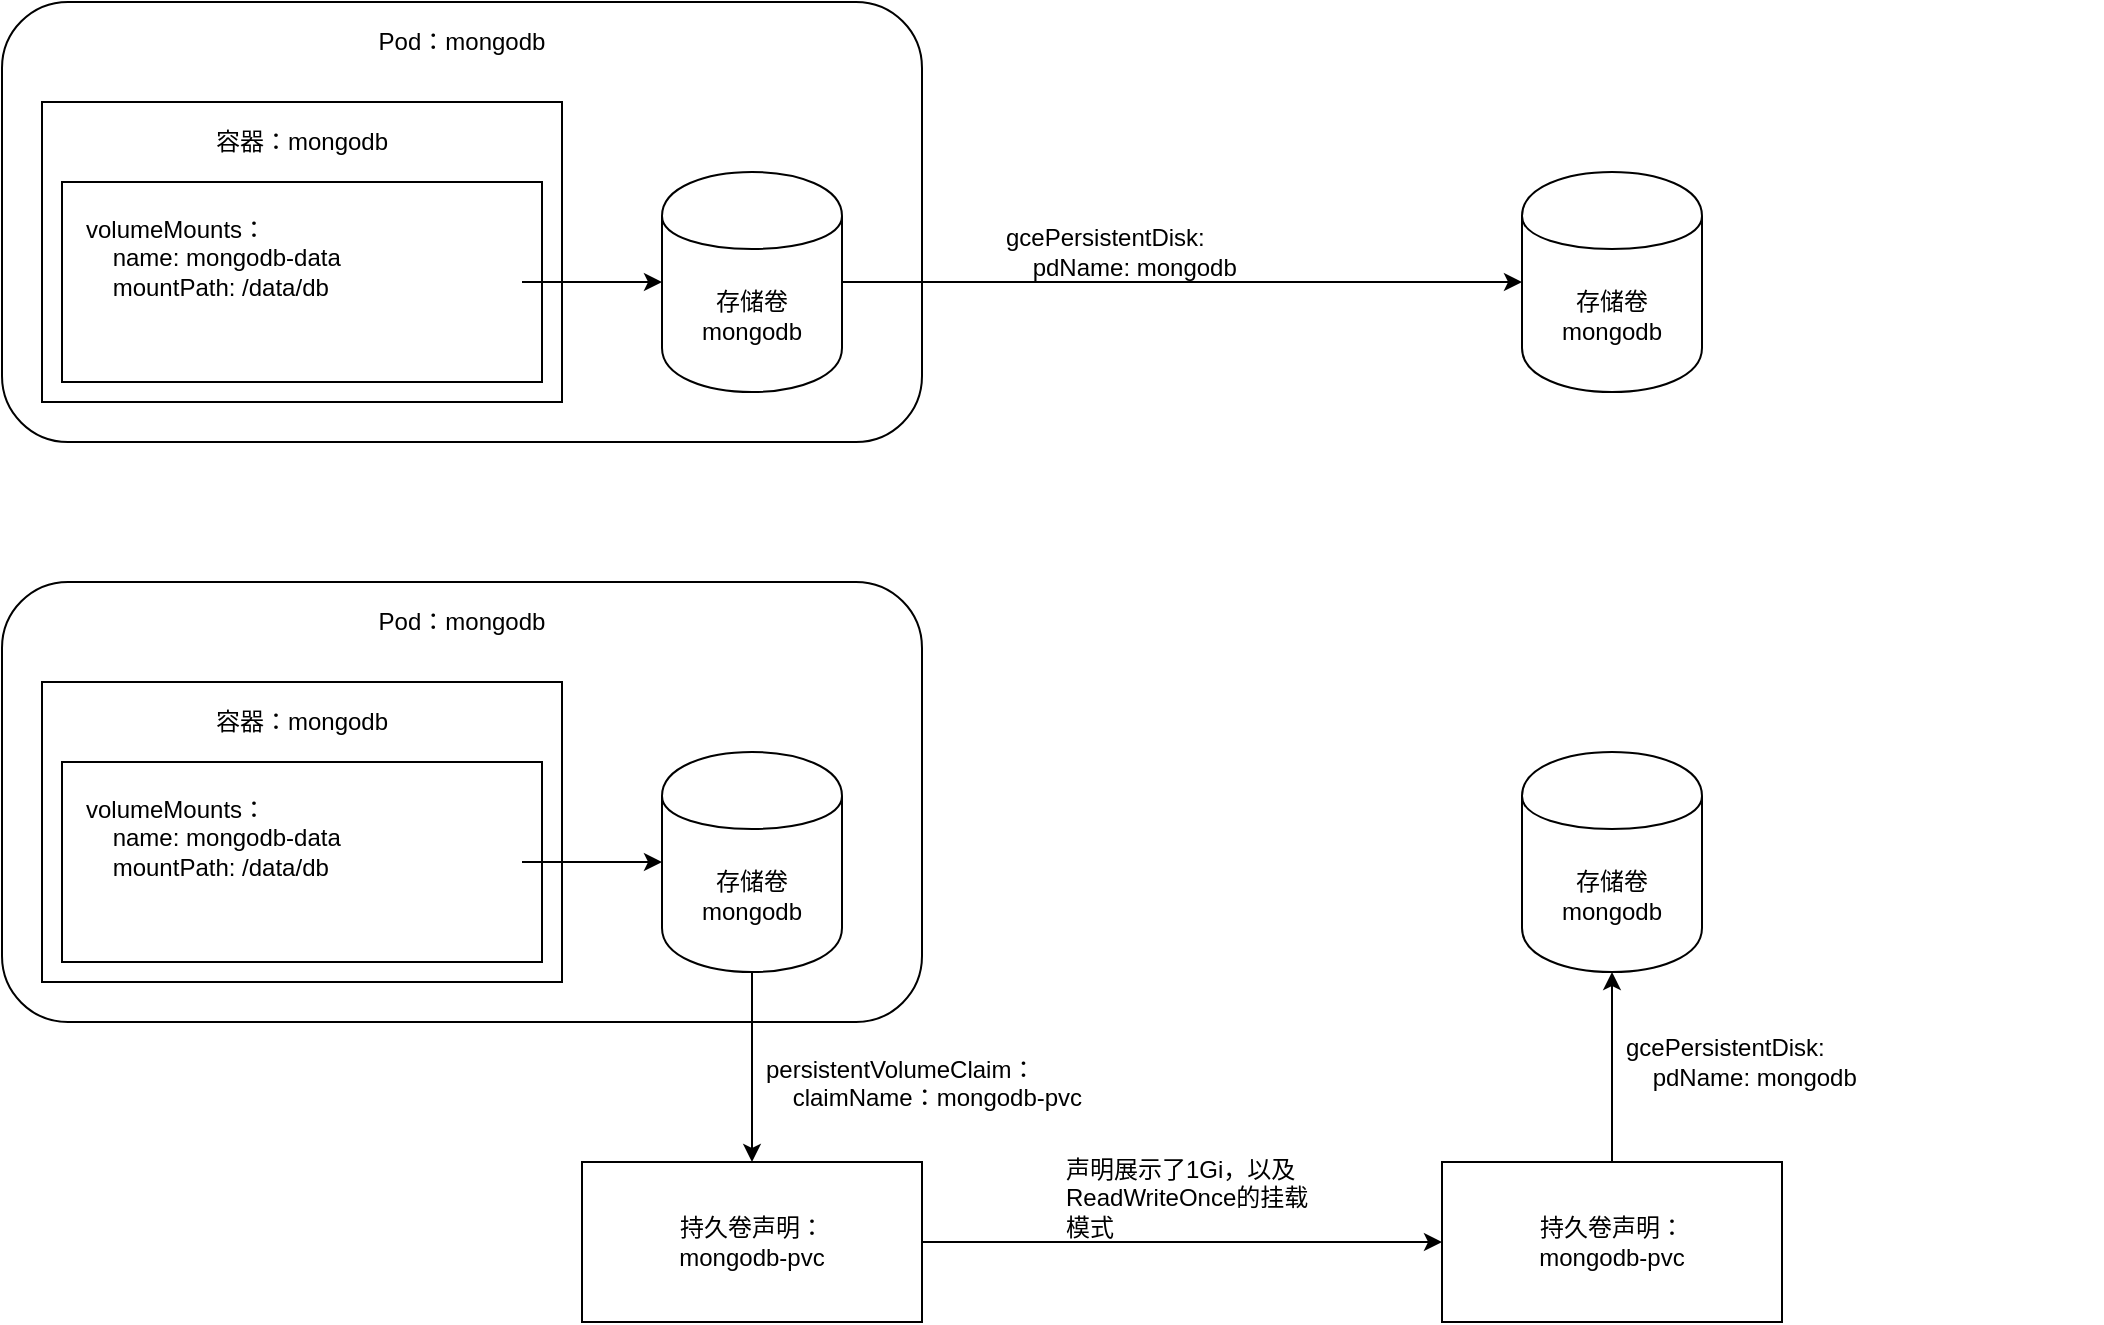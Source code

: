 <mxfile version="12.6.5" type="device"><diagram id="bKp3XJcEbJMCtijHQnxn" name="Page-1"><mxGraphModel dx="1024" dy="592" grid="1" gridSize="10" guides="1" tooltips="1" connect="1" arrows="1" fold="1" page="1" pageScale="1" pageWidth="2339" pageHeight="3300" math="0" shadow="0"><root><mxCell id="0"/><mxCell id="1" parent="0"/><mxCell id="kcWbZ6nAemqRa_yjpKnx-2" value="" style="rounded=1;whiteSpace=wrap;html=1;" vertex="1" parent="1"><mxGeometry x="90" y="140" width="460" height="220" as="geometry"/></mxCell><mxCell id="kcWbZ6nAemqRa_yjpKnx-3" value="Pod：mongodb" style="text;html=1;strokeColor=none;fillColor=none;align=center;verticalAlign=middle;whiteSpace=wrap;rounded=0;" vertex="1" parent="1"><mxGeometry x="190" y="150" width="260" height="20" as="geometry"/></mxCell><mxCell id="kcWbZ6nAemqRa_yjpKnx-4" value="" style="rounded=0;whiteSpace=wrap;html=1;" vertex="1" parent="1"><mxGeometry x="110" y="190" width="260" height="150" as="geometry"/></mxCell><mxCell id="kcWbZ6nAemqRa_yjpKnx-19" style="edgeStyle=orthogonalEdgeStyle;rounded=0;orthogonalLoop=1;jettySize=auto;html=1;entryX=0;entryY=0.5;entryDx=0;entryDy=0;" edge="1" parent="1" source="kcWbZ6nAemqRa_yjpKnx-5" target="kcWbZ6nAemqRa_yjpKnx-18"><mxGeometry relative="1" as="geometry"/></mxCell><mxCell id="kcWbZ6nAemqRa_yjpKnx-5" value="存储卷&lt;br&gt;mongodb" style="shape=cylinder;whiteSpace=wrap;html=1;boundedLbl=1;backgroundOutline=1;" vertex="1" parent="1"><mxGeometry x="420" y="225" width="90" height="110" as="geometry"/></mxCell><mxCell id="kcWbZ6nAemqRa_yjpKnx-6" value="容器：mongodb" style="text;html=1;strokeColor=none;fillColor=none;align=center;verticalAlign=middle;whiteSpace=wrap;rounded=0;" vertex="1" parent="1"><mxGeometry x="180" y="200" width="120" height="20" as="geometry"/></mxCell><mxCell id="kcWbZ6nAemqRa_yjpKnx-7" value="" style="rounded=0;whiteSpace=wrap;html=1;" vertex="1" parent="1"><mxGeometry x="120" y="230" width="240" height="100" as="geometry"/></mxCell><mxCell id="kcWbZ6nAemqRa_yjpKnx-8" value="volumeMounts：&lt;br&gt;&amp;nbsp; &amp;nbsp; name: mongodb-data&lt;br&gt;&amp;nbsp; &amp;nbsp; mountPath: /data/db" style="text;html=1;strokeColor=none;fillColor=none;align=left;verticalAlign=top;whiteSpace=wrap;rounded=0;" vertex="1" parent="1"><mxGeometry x="130" y="240" width="220" height="80" as="geometry"/></mxCell><mxCell id="kcWbZ6nAemqRa_yjpKnx-9" value="" style="endArrow=classic;html=1;entryX=0;entryY=0.5;entryDx=0;entryDy=0;exitX=1;exitY=0.5;exitDx=0;exitDy=0;" edge="1" parent="1" source="kcWbZ6nAemqRa_yjpKnx-8" target="kcWbZ6nAemqRa_yjpKnx-5"><mxGeometry width="50" height="50" relative="1" as="geometry"><mxPoint x="690" y="290" as="sourcePoint"/><mxPoint x="740" y="240" as="targetPoint"/></mxGeometry></mxCell><mxCell id="kcWbZ6nAemqRa_yjpKnx-10" value="" style="rounded=1;whiteSpace=wrap;html=1;" vertex="1" parent="1"><mxGeometry x="90" y="430" width="460" height="220" as="geometry"/></mxCell><mxCell id="kcWbZ6nAemqRa_yjpKnx-11" value="Pod：mongodb" style="text;html=1;strokeColor=none;fillColor=none;align=center;verticalAlign=middle;whiteSpace=wrap;rounded=0;" vertex="1" parent="1"><mxGeometry x="190" y="440" width="260" height="20" as="geometry"/></mxCell><mxCell id="kcWbZ6nAemqRa_yjpKnx-12" value="" style="rounded=0;whiteSpace=wrap;html=1;" vertex="1" parent="1"><mxGeometry x="110" y="480" width="260" height="150" as="geometry"/></mxCell><mxCell id="kcWbZ6nAemqRa_yjpKnx-24" style="edgeStyle=orthogonalEdgeStyle;rounded=0;orthogonalLoop=1;jettySize=auto;html=1;" edge="1" parent="1" source="kcWbZ6nAemqRa_yjpKnx-13" target="kcWbZ6nAemqRa_yjpKnx-23"><mxGeometry relative="1" as="geometry"/></mxCell><mxCell id="kcWbZ6nAemqRa_yjpKnx-13" value="存储卷&lt;br&gt;mongodb" style="shape=cylinder;whiteSpace=wrap;html=1;boundedLbl=1;backgroundOutline=1;" vertex="1" parent="1"><mxGeometry x="420" y="515" width="90" height="110" as="geometry"/></mxCell><mxCell id="kcWbZ6nAemqRa_yjpKnx-14" value="容器：mongodb" style="text;html=1;strokeColor=none;fillColor=none;align=center;verticalAlign=middle;whiteSpace=wrap;rounded=0;" vertex="1" parent="1"><mxGeometry x="180" y="490" width="120" height="20" as="geometry"/></mxCell><mxCell id="kcWbZ6nAemqRa_yjpKnx-15" value="" style="rounded=0;whiteSpace=wrap;html=1;" vertex="1" parent="1"><mxGeometry x="120" y="520" width="240" height="100" as="geometry"/></mxCell><mxCell id="kcWbZ6nAemqRa_yjpKnx-16" value="volumeMounts：&lt;br&gt;&amp;nbsp; &amp;nbsp; name: mongodb-data&lt;br&gt;&amp;nbsp; &amp;nbsp; mountPath: /data/db" style="text;html=1;strokeColor=none;fillColor=none;align=left;verticalAlign=top;whiteSpace=wrap;rounded=0;" vertex="1" parent="1"><mxGeometry x="130" y="530" width="220" height="80" as="geometry"/></mxCell><mxCell id="kcWbZ6nAemqRa_yjpKnx-17" value="" style="endArrow=classic;html=1;entryX=0;entryY=0.5;entryDx=0;entryDy=0;exitX=1;exitY=0.5;exitDx=0;exitDy=0;" edge="1" parent="1" source="kcWbZ6nAemqRa_yjpKnx-16" target="kcWbZ6nAemqRa_yjpKnx-13"><mxGeometry width="50" height="50" relative="1" as="geometry"><mxPoint x="690" y="580" as="sourcePoint"/><mxPoint x="740" y="530" as="targetPoint"/></mxGeometry></mxCell><mxCell id="kcWbZ6nAemqRa_yjpKnx-18" value="存储卷&lt;br&gt;mongodb" style="shape=cylinder;whiteSpace=wrap;html=1;boundedLbl=1;backgroundOutline=1;" vertex="1" parent="1"><mxGeometry x="850" y="225" width="90" height="110" as="geometry"/></mxCell><mxCell id="kcWbZ6nAemqRa_yjpKnx-20" value="gcePersistentDisk:&lt;br&gt;&amp;nbsp; &amp;nbsp; pdName: mongodb" style="text;html=1;strokeColor=none;fillColor=none;align=left;verticalAlign=middle;whiteSpace=wrap;rounded=0;" vertex="1" parent="1"><mxGeometry x="590" y="255" width="240" height="20" as="geometry"/></mxCell><mxCell id="kcWbZ6nAemqRa_yjpKnx-21" value="存储卷&lt;br&gt;mongodb" style="shape=cylinder;whiteSpace=wrap;html=1;boundedLbl=1;backgroundOutline=1;" vertex="1" parent="1"><mxGeometry x="850" y="515" width="90" height="110" as="geometry"/></mxCell><mxCell id="kcWbZ6nAemqRa_yjpKnx-27" style="edgeStyle=orthogonalEdgeStyle;rounded=0;orthogonalLoop=1;jettySize=auto;html=1;entryX=0;entryY=0.5;entryDx=0;entryDy=0;" edge="1" parent="1" source="kcWbZ6nAemqRa_yjpKnx-23" target="kcWbZ6nAemqRa_yjpKnx-25"><mxGeometry relative="1" as="geometry"/></mxCell><mxCell id="kcWbZ6nAemqRa_yjpKnx-23" value="持久卷声明：&lt;br&gt;mongodb-pvc" style="rounded=0;whiteSpace=wrap;html=1;align=center;" vertex="1" parent="1"><mxGeometry x="380" y="720" width="170" height="80" as="geometry"/></mxCell><mxCell id="kcWbZ6nAemqRa_yjpKnx-28" style="edgeStyle=orthogonalEdgeStyle;rounded=0;orthogonalLoop=1;jettySize=auto;html=1;entryX=0.5;entryY=1;entryDx=0;entryDy=0;" edge="1" parent="1" source="kcWbZ6nAemqRa_yjpKnx-25" target="kcWbZ6nAemqRa_yjpKnx-21"><mxGeometry relative="1" as="geometry"/></mxCell><mxCell id="kcWbZ6nAemqRa_yjpKnx-25" value="持久卷声明：&lt;br&gt;mongodb-pvc" style="rounded=0;whiteSpace=wrap;html=1;align=center;" vertex="1" parent="1"><mxGeometry x="810" y="720" width="170" height="80" as="geometry"/></mxCell><mxCell id="kcWbZ6nAemqRa_yjpKnx-29" value="gcePersistentDisk:&lt;br&gt;&amp;nbsp; &amp;nbsp; pdName: mongodb" style="text;html=1;strokeColor=none;fillColor=none;align=left;verticalAlign=middle;whiteSpace=wrap;rounded=0;" vertex="1" parent="1"><mxGeometry x="900" y="660" width="240" height="20" as="geometry"/></mxCell><mxCell id="kcWbZ6nAemqRa_yjpKnx-30" value="声明展示了1Gi，以及ReadWriteOnce的挂载模式" style="text;html=1;strokeColor=none;fillColor=none;align=left;verticalAlign=top;whiteSpace=wrap;rounded=0;" vertex="1" parent="1"><mxGeometry x="620" y="710" width="130" height="70" as="geometry"/></mxCell><mxCell id="kcWbZ6nAemqRa_yjpKnx-31" value="persistentVolumeClaim：&lt;br&gt;&amp;nbsp; &amp;nbsp; claimName：mongodb-pvc" style="text;html=1;strokeColor=none;fillColor=none;align=left;verticalAlign=top;whiteSpace=wrap;rounded=0;" vertex="1" parent="1"><mxGeometry x="470" y="660" width="250" height="40" as="geometry"/></mxCell></root></mxGraphModel></diagram></mxfile>